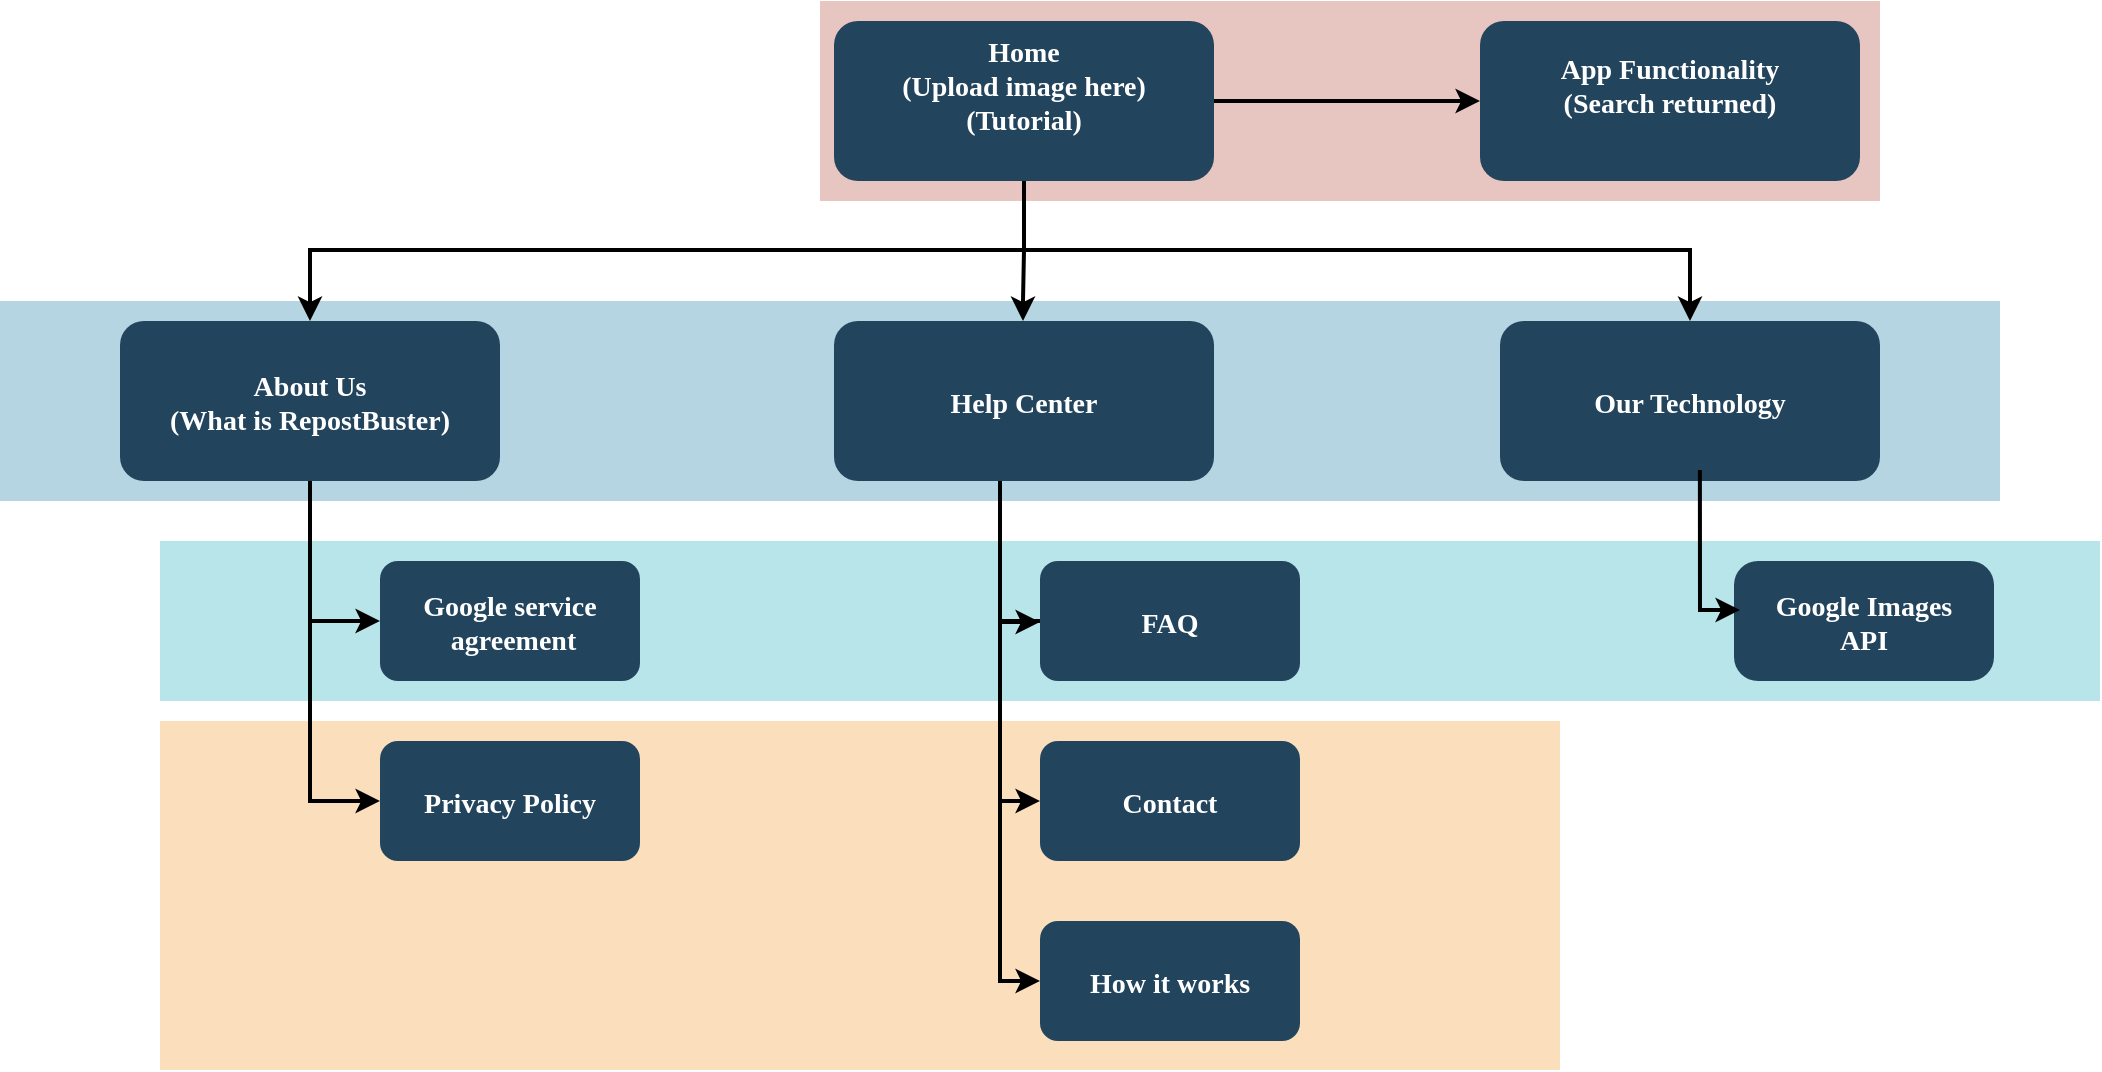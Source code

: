 <mxfile version="16.6.2" type="device"><diagram name="Page-1" id="2c0d36ab-eaac-3732-788b-9136903baeff"><mxGraphModel dx="1226" dy="1127" grid="1" gridSize="10" guides="1" tooltips="1" connect="1" arrows="1" fold="1" page="1" pageScale="1.5" pageWidth="1169" pageHeight="827" background="none" math="0" shadow="0"><root><mxCell id="0"/><mxCell id="1" parent="0"/><mxCell id="123" value="" style="fillColor=#AE4132;strokeColor=none;opacity=30;" parent="1" vertex="1"><mxGeometry x="750" y="175.5" width="530" height="100" as="geometry"/></mxCell><mxCell id="122" value="" style="fillColor=#10739E;strokeColor=none;opacity=30;" parent="1" vertex="1"><mxGeometry x="340" y="325.5" width="1000" height="100" as="geometry"/></mxCell><mxCell id="117" value="" style="fillColor=#F2931E;strokeColor=none;opacity=30;" parent="1" vertex="1"><mxGeometry x="420" y="535.5" width="700" height="174.5" as="geometry"/></mxCell><mxCell id="109" value="" style="fillColor=#12AAB5;strokeColor=none;opacity=30;" parent="1" vertex="1"><mxGeometry x="420" y="445.5" width="970" height="80" as="geometry"/></mxCell><mxCell id="2" value="Home &#xA;(Upload image here)&#xA;(Tutorial)&#xA;" style="rounded=1;fillColor=#23445D;gradientColor=none;strokeColor=none;fontColor=#FFFFFF;fontStyle=1;fontFamily=Tahoma;fontSize=14" parent="1" vertex="1"><mxGeometry x="757" y="185.5" width="190" height="80" as="geometry"/></mxCell><mxCell id="4" value="Our Technology" style="rounded=1;fillColor=#23445D;gradientColor=none;strokeColor=none;fontColor=#FFFFFF;fontStyle=1;fontFamily=Tahoma;fontSize=14" parent="1" vertex="1"><mxGeometry x="1090.0" y="335.5" width="190" height="80" as="geometry"/></mxCell><mxCell id="9" value="" style="edgeStyle=elbowEdgeStyle;elbow=vertical;strokeWidth=2;rounded=0" parent="1" source="2" target="4" edge="1"><mxGeometry x="337" y="215.5" width="100" height="100" as="geometry"><mxPoint x="337" y="315.5" as="sourcePoint"/><mxPoint x="437" y="215.5" as="targetPoint"/><Array as="points"><mxPoint x="852" y="300"/><mxPoint x="1040" y="300"/></Array></mxGeometry></mxCell><mxCell id="10" value="Help Center" style="rounded=1;fillColor=#23445D;gradientColor=none;strokeColor=none;fontColor=#FFFFFF;fontStyle=1;fontFamily=Tahoma;fontSize=14" parent="1" vertex="1"><mxGeometry x="757" y="335.5" width="190" height="80" as="geometry"/></mxCell><mxCell id="13" value="&#xA;About Us&#xA;(What is RepostBuster)&#xA;" style="rounded=1;fillColor=#23445D;gradientColor=none;strokeColor=none;fontColor=#FFFFFF;fontStyle=1;fontFamily=Tahoma;fontSize=14" parent="1" vertex="1"><mxGeometry x="400" y="335.5" width="190" height="80" as="geometry"/></mxCell><mxCell id="16" value="&#xA;&#xA;Google service&#xA; agreement &#xA;&#xA;" style="rounded=1;fillColor=#23445D;gradientColor=none;strokeColor=none;fontColor=#FFFFFF;fontStyle=1;fontFamily=Tahoma;fontSize=14;align=center;" parent="1" vertex="1"><mxGeometry x="530" y="455.5" width="130" height="60" as="geometry"/></mxCell><mxCell id="17" value="Privacy Policy" style="rounded=1;fillColor=#23445D;gradientColor=none;strokeColor=none;fontColor=#FFFFFF;fontStyle=1;fontFamily=Tahoma;fontSize=14" parent="1" vertex="1"><mxGeometry x="530" y="545.5" width="130" height="60" as="geometry"/></mxCell><mxCell id="41" value="FAQ" style="rounded=1;fillColor=#23445D;gradientColor=none;strokeColor=none;fontColor=#FFFFFF;fontStyle=1;fontFamily=Tahoma;fontSize=14" parent="1" vertex="1"><mxGeometry x="860" y="455.5" width="130" height="60" as="geometry"/></mxCell><mxCell id="42" value="Contact" style="rounded=1;fillColor=#23445D;gradientColor=none;strokeColor=none;fontColor=#FFFFFF;fontStyle=1;fontFamily=Tahoma;fontSize=14" parent="1" vertex="1"><mxGeometry x="860" y="545.5" width="130" height="60" as="geometry"/></mxCell><mxCell id="43" value="How it works" style="rounded=1;fillColor=#23445D;gradientColor=none;strokeColor=none;fontColor=#FFFFFF;fontStyle=1;fontFamily=Tahoma;fontSize=14" parent="1" vertex="1"><mxGeometry x="860" y="635.5" width="130" height="60" as="geometry"/></mxCell><mxCell id="48" value="&#xA;Google Images&#xA;API&#xA;" style="rounded=1;fillColor=#23445D;gradientColor=none;strokeColor=none;fontColor=#FFFFFF;fontStyle=1;fontFamily=Tahoma;fontSize=14;arcSize=20;" parent="1" vertex="1"><mxGeometry x="1207" y="455.5" width="130" height="60" as="geometry"/></mxCell><mxCell id="61" value="" style="edgeStyle=elbowEdgeStyle;elbow=vertical;strokeWidth=2;rounded=0" parent="1" source="2" target="13" edge="1"><mxGeometry x="-23" y="135.5" width="100" height="100" as="geometry"><mxPoint x="-23" y="235.5" as="sourcePoint"/><mxPoint x="77" y="135.5" as="targetPoint"/><Array as="points"><mxPoint x="610" y="300"/><mxPoint x="340" y="301"/><mxPoint x="580" y="301"/></Array></mxGeometry></mxCell><mxCell id="64" value="" style="edgeStyle=elbowEdgeStyle;elbow=horizontal;strokeWidth=2;rounded=0" parent="1" source="13" target="16" edge="1"><mxGeometry x="270" y="135.5" width="100" height="100" as="geometry"><mxPoint x="270" y="235.5" as="sourcePoint"/><mxPoint x="370" y="135.5" as="targetPoint"/><Array as="points"><mxPoint x="495" y="435.5"/></Array></mxGeometry></mxCell><mxCell id="69" value="" style="edgeStyle=elbowEdgeStyle;elbow=horizontal;strokeWidth=2;rounded=0;entryX=0;entryY=0.5;entryDx=0;entryDy=0;" parent="1" source="13" target="17" edge="1"><mxGeometry x="270" y="135.5" width="100" height="100" as="geometry"><mxPoint x="270" y="235.5" as="sourcePoint"/><mxPoint x="530" y="935.5" as="targetPoint"/><Array as="points"><mxPoint x="495" y="520"/><mxPoint x="490" y="590"/></Array></mxGeometry></mxCell><mxCell id="82" value="" style="edgeStyle=elbowEdgeStyle;elbow=horizontal;strokeWidth=2;rounded=0" parent="1" source="41" target="42" edge="1"><mxGeometry x="-140" y="135.5" width="100" height="100" as="geometry"><mxPoint x="-140" y="235.5" as="sourcePoint"/><mxPoint x="-40" y="135.5" as="targetPoint"/><Array as="points"><mxPoint x="840" y="535.5"/></Array></mxGeometry></mxCell><mxCell id="83" value="" style="edgeStyle=elbowEdgeStyle;elbow=horizontal;strokeWidth=2;rounded=0" parent="1" source="41" target="43" edge="1"><mxGeometry x="-140" y="135.5" width="100" height="100" as="geometry"><mxPoint x="-140" y="235.5" as="sourcePoint"/><mxPoint x="-40" y="135.5" as="targetPoint"/><Array as="points"><mxPoint x="840" y="585.5"/></Array></mxGeometry></mxCell><mxCell id="103" value="" style="edgeStyle=elbowEdgeStyle;elbow=vertical;strokeWidth=2;rounded=0" parent="1" source="10" target="41" edge="1"><mxGeometry x="-213" y="135.5" width="100" height="100" as="geometry"><mxPoint x="-213" y="235.5" as="sourcePoint"/><mxPoint x="-113" y="135.5" as="targetPoint"/><Array as="points"><mxPoint x="840" y="486"/><mxPoint x="852" y="460"/></Array></mxGeometry></mxCell><mxCell id="22MtnvHw3-z_VVhXCnWx-126" value="" style="endArrow=classic;html=1;rounded=0;strokeWidth=2;" edge="1" parent="1"><mxGeometry width="50" height="50" relative="1" as="geometry"><mxPoint x="852" y="300" as="sourcePoint"/><mxPoint x="851.5" y="335.5" as="targetPoint"/><Array as="points"><mxPoint x="851.5" y="325.5"/></Array></mxGeometry></mxCell><mxCell id="22MtnvHw3-z_VVhXCnWx-127" value="" style="endArrow=classic;html=1;rounded=0;strokeWidth=2;exitX=0.526;exitY=0.931;exitDx=0;exitDy=0;exitPerimeter=0;" edge="1" parent="1" source="4"><mxGeometry width="50" height="50" relative="1" as="geometry"><mxPoint x="1190" y="430" as="sourcePoint"/><mxPoint x="1210" y="480" as="targetPoint"/><Array as="points"><mxPoint x="1190" y="480"/></Array></mxGeometry></mxCell><mxCell id="22MtnvHw3-z_VVhXCnWx-140" value="App Functionality&#xA;(Search returned)&#xA;" style="rounded=1;fillColor=#23445D;gradientColor=none;strokeColor=none;fontColor=#FFFFFF;fontStyle=1;fontFamily=Tahoma;fontSize=14" vertex="1" parent="1"><mxGeometry x="1080.0" y="185.5" width="190" height="80" as="geometry"/></mxCell><mxCell id="22MtnvHw3-z_VVhXCnWx-141" value="" style="endArrow=classic;html=1;rounded=0;strokeWidth=2;exitX=1;exitY=0.5;exitDx=0;exitDy=0;entryX=0;entryY=0.5;entryDx=0;entryDy=0;" edge="1" parent="1" source="2" target="22MtnvHw3-z_VVhXCnWx-140"><mxGeometry width="50" height="50" relative="1" as="geometry"><mxPoint x="830" y="530" as="sourcePoint"/><mxPoint x="880" y="480" as="targetPoint"/><Array as="points"/></mxGeometry></mxCell></root></mxGraphModel></diagram></mxfile>